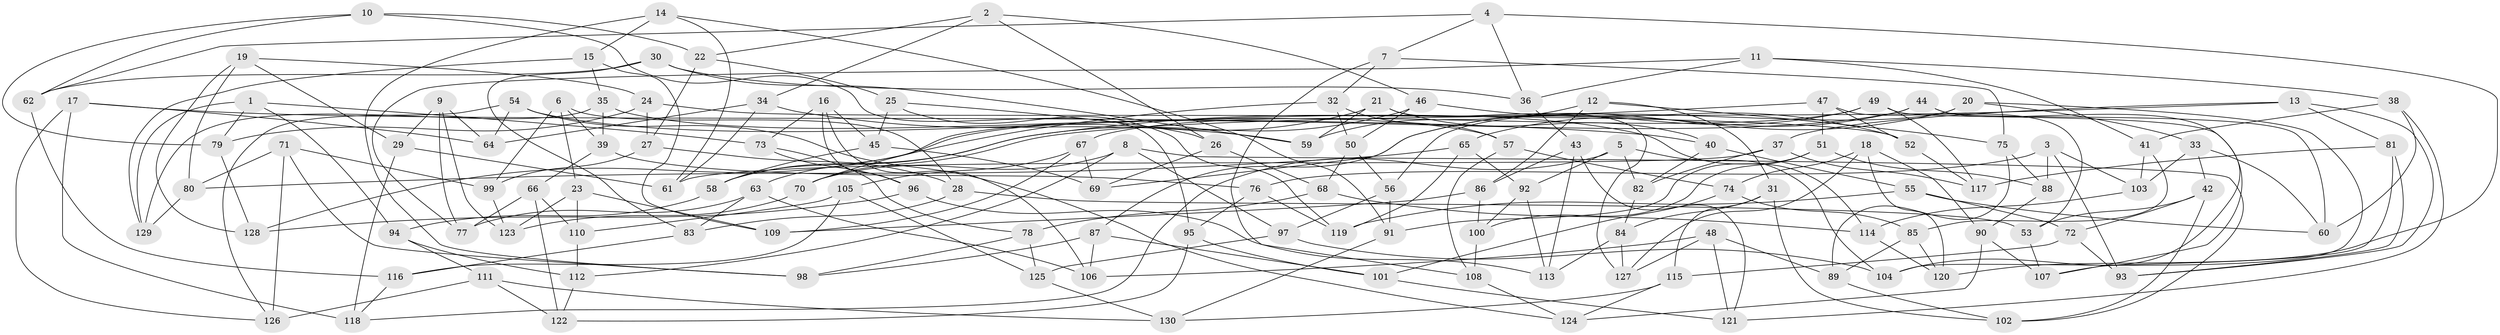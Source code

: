 // coarse degree distribution, {7: 0.09615384615384616, 11: 0.038461538461538464, 3: 0.15384615384615385, 9: 0.09615384615384616, 5: 0.038461538461538464, 8: 0.11538461538461539, 6: 0.07692307692307693, 4: 0.3269230769230769, 10: 0.038461538461538464, 12: 0.019230769230769232}
// Generated by graph-tools (version 1.1) at 2025/53/03/04/25 22:53:46]
// undirected, 130 vertices, 260 edges
graph export_dot {
  node [color=gray90,style=filled];
  1;
  2;
  3;
  4;
  5;
  6;
  7;
  8;
  9;
  10;
  11;
  12;
  13;
  14;
  15;
  16;
  17;
  18;
  19;
  20;
  21;
  22;
  23;
  24;
  25;
  26;
  27;
  28;
  29;
  30;
  31;
  32;
  33;
  34;
  35;
  36;
  37;
  38;
  39;
  40;
  41;
  42;
  43;
  44;
  45;
  46;
  47;
  48;
  49;
  50;
  51;
  52;
  53;
  54;
  55;
  56;
  57;
  58;
  59;
  60;
  61;
  62;
  63;
  64;
  65;
  66;
  67;
  68;
  69;
  70;
  71;
  72;
  73;
  74;
  75;
  76;
  77;
  78;
  79;
  80;
  81;
  82;
  83;
  84;
  85;
  86;
  87;
  88;
  89;
  90;
  91;
  92;
  93;
  94;
  95;
  96;
  97;
  98;
  99;
  100;
  101;
  102;
  103;
  104;
  105;
  106;
  107;
  108;
  109;
  110;
  111;
  112;
  113;
  114;
  115;
  116;
  117;
  118;
  119;
  120;
  121;
  122;
  123;
  124;
  125;
  126;
  127;
  128;
  129;
  130;
  1 -- 129;
  1 -- 73;
  1 -- 79;
  1 -- 94;
  2 -- 34;
  2 -- 26;
  2 -- 46;
  2 -- 22;
  3 -- 103;
  3 -- 88;
  3 -- 93;
  3 -- 76;
  4 -- 7;
  4 -- 120;
  4 -- 36;
  4 -- 62;
  5 -- 92;
  5 -- 118;
  5 -- 82;
  5 -- 104;
  6 -- 28;
  6 -- 99;
  6 -- 23;
  6 -- 39;
  7 -- 108;
  7 -- 32;
  7 -- 75;
  8 -- 70;
  8 -- 102;
  8 -- 112;
  8 -- 97;
  9 -- 123;
  9 -- 64;
  9 -- 29;
  9 -- 77;
  10 -- 79;
  10 -- 22;
  10 -- 95;
  10 -- 62;
  11 -- 38;
  11 -- 41;
  11 -- 77;
  11 -- 36;
  12 -- 59;
  12 -- 86;
  12 -- 31;
  12 -- 75;
  13 -- 93;
  13 -- 70;
  13 -- 81;
  13 -- 37;
  14 -- 91;
  14 -- 15;
  14 -- 98;
  14 -- 61;
  15 -- 129;
  15 -- 35;
  15 -- 109;
  16 -- 106;
  16 -- 45;
  16 -- 96;
  16 -- 73;
  17 -- 40;
  17 -- 118;
  17 -- 64;
  17 -- 126;
  18 -- 127;
  18 -- 120;
  18 -- 90;
  18 -- 74;
  19 -- 29;
  19 -- 128;
  19 -- 80;
  19 -- 24;
  20 -- 104;
  20 -- 56;
  20 -- 33;
  20 -- 69;
  21 -- 59;
  21 -- 40;
  21 -- 127;
  21 -- 58;
  22 -- 25;
  22 -- 27;
  23 -- 123;
  23 -- 109;
  23 -- 110;
  24 -- 79;
  24 -- 27;
  24 -- 52;
  25 -- 45;
  25 -- 26;
  25 -- 119;
  26 -- 68;
  26 -- 69;
  27 -- 28;
  27 -- 99;
  28 -- 83;
  28 -- 53;
  29 -- 118;
  29 -- 61;
  30 -- 62;
  30 -- 59;
  30 -- 36;
  30 -- 83;
  31 -- 102;
  31 -- 115;
  31 -- 84;
  32 -- 50;
  32 -- 70;
  32 -- 57;
  33 -- 60;
  33 -- 42;
  33 -- 103;
  34 -- 61;
  34 -- 64;
  34 -- 59;
  35 -- 129;
  35 -- 39;
  35 -- 57;
  36 -- 43;
  37 -- 61;
  37 -- 117;
  37 -- 82;
  38 -- 41;
  38 -- 60;
  38 -- 121;
  39 -- 76;
  39 -- 66;
  40 -- 55;
  40 -- 82;
  41 -- 103;
  41 -- 85;
  42 -- 53;
  42 -- 102;
  42 -- 72;
  43 -- 113;
  43 -- 86;
  43 -- 121;
  44 -- 60;
  44 -- 104;
  44 -- 128;
  44 -- 65;
  45 -- 69;
  45 -- 58;
  46 -- 63;
  46 -- 50;
  46 -- 52;
  47 -- 51;
  47 -- 52;
  47 -- 58;
  47 -- 53;
  48 -- 89;
  48 -- 106;
  48 -- 127;
  48 -- 121;
  49 -- 107;
  49 -- 117;
  49 -- 87;
  49 -- 67;
  50 -- 56;
  50 -- 68;
  51 -- 91;
  51 -- 88;
  51 -- 100;
  52 -- 117;
  53 -- 107;
  54 -- 124;
  54 -- 64;
  54 -- 114;
  54 -- 126;
  55 -- 119;
  55 -- 72;
  55 -- 60;
  56 -- 97;
  56 -- 91;
  57 -- 74;
  57 -- 108;
  58 -- 94;
  62 -- 116;
  63 -- 77;
  63 -- 83;
  63 -- 106;
  65 -- 119;
  65 -- 92;
  65 -- 80;
  66 -- 122;
  66 -- 77;
  66 -- 110;
  67 -- 105;
  67 -- 109;
  67 -- 69;
  68 -- 114;
  68 -- 78;
  70 -- 123;
  71 -- 99;
  71 -- 80;
  71 -- 98;
  71 -- 126;
  72 -- 93;
  72 -- 115;
  73 -- 78;
  73 -- 96;
  74 -- 101;
  74 -- 85;
  75 -- 89;
  75 -- 88;
  76 -- 95;
  76 -- 119;
  78 -- 98;
  78 -- 125;
  79 -- 128;
  80 -- 129;
  81 -- 93;
  81 -- 107;
  81 -- 117;
  82 -- 84;
  83 -- 116;
  84 -- 127;
  84 -- 113;
  85 -- 120;
  85 -- 89;
  86 -- 100;
  86 -- 109;
  87 -- 106;
  87 -- 98;
  87 -- 101;
  88 -- 90;
  89 -- 102;
  90 -- 107;
  90 -- 124;
  91 -- 130;
  92 -- 113;
  92 -- 100;
  94 -- 112;
  94 -- 111;
  95 -- 101;
  95 -- 122;
  96 -- 128;
  96 -- 113;
  97 -- 125;
  97 -- 104;
  99 -- 123;
  100 -- 108;
  101 -- 121;
  103 -- 114;
  105 -- 110;
  105 -- 116;
  105 -- 125;
  108 -- 124;
  110 -- 112;
  111 -- 122;
  111 -- 130;
  111 -- 126;
  112 -- 122;
  114 -- 120;
  115 -- 130;
  115 -- 124;
  116 -- 118;
  125 -- 130;
}
